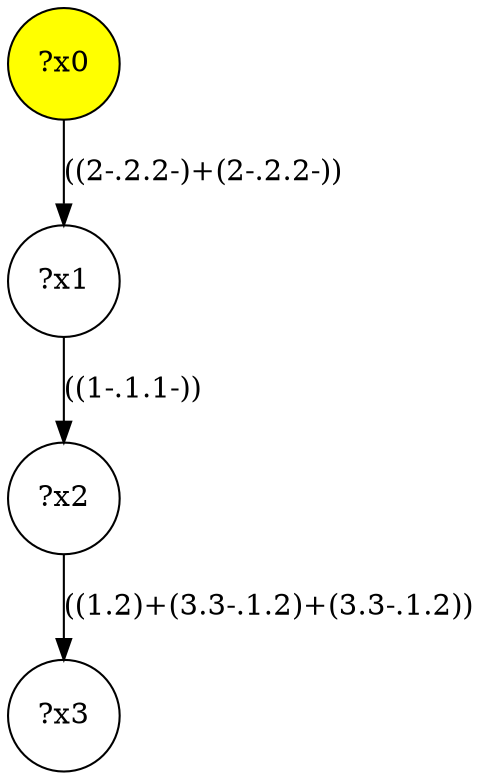digraph g {
	x0 [fillcolor="yellow", style="filled," shape=circle, label="?x0"];
	x1 [shape=circle, label="?x1"];
	x0 -> x1 [label="((2-.2.2-)+(2-.2.2-))"];
	x2 [shape=circle, label="?x2"];
	x1 -> x2 [label="((1-.1.1-))"];
	x3 [shape=circle, label="?x3"];
	x2 -> x3 [label="((1.2)+(3.3-.1.2)+(3.3-.1.2))"];
}
